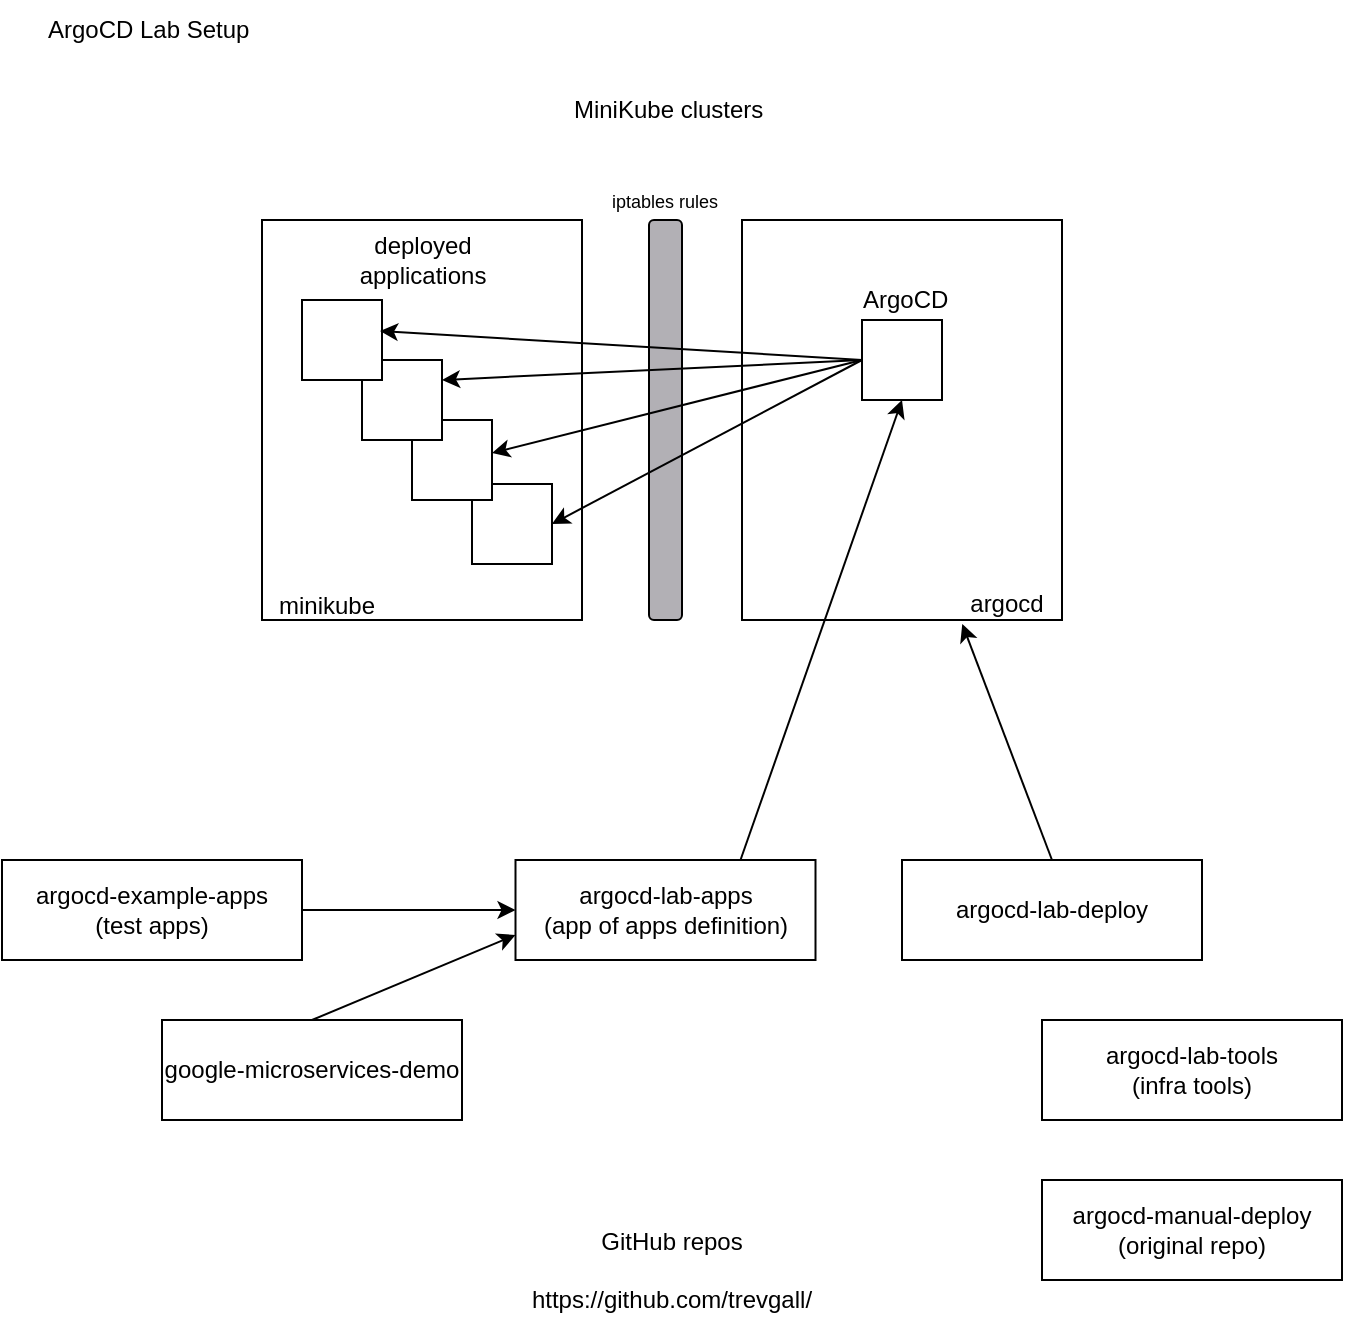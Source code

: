 <mxfile version="22.1.2" type="device">
  <diagram name="Page-1" id="VxV0RPZbpmmn0MBL4h4J">
    <mxGraphModel dx="1147" dy="696" grid="1" gridSize="10" guides="1" tooltips="1" connect="1" arrows="1" fold="1" page="1" pageScale="1" pageWidth="827" pageHeight="1169" math="0" shadow="0">
      <root>
        <mxCell id="0" />
        <mxCell id="1" parent="0" />
        <mxCell id="zNrfemKoxbyKpsAUa707-1" value="" style="rounded=0;whiteSpace=wrap;html=1;" vertex="1" parent="1">
          <mxGeometry x="200" y="160" width="160" height="200" as="geometry" />
        </mxCell>
        <mxCell id="zNrfemKoxbyKpsAUa707-2" value="" style="rounded=0;whiteSpace=wrap;html=1;" vertex="1" parent="1">
          <mxGeometry x="440" y="160" width="160" height="200" as="geometry" />
        </mxCell>
        <mxCell id="zNrfemKoxbyKpsAUa707-3" value="argocd-example-apps&lt;br&gt;(test apps)" style="rounded=0;whiteSpace=wrap;html=1;" vertex="1" parent="1">
          <mxGeometry x="70" y="480" width="150" height="50" as="geometry" />
        </mxCell>
        <mxCell id="zNrfemKoxbyKpsAUa707-4" value="argocd-lab-apps&lt;br&gt;(app of apps definition)" style="rounded=0;whiteSpace=wrap;html=1;" vertex="1" parent="1">
          <mxGeometry x="326.75" y="480" width="150" height="50" as="geometry" />
        </mxCell>
        <mxCell id="zNrfemKoxbyKpsAUa707-5" value="argocd-lab-deploy" style="rounded=0;whiteSpace=wrap;html=1;" vertex="1" parent="1">
          <mxGeometry x="520" y="480" width="150" height="50" as="geometry" />
        </mxCell>
        <mxCell id="zNrfemKoxbyKpsAUa707-6" value="argocd-lab-tools&lt;br&gt;(infra tools)" style="rounded=0;whiteSpace=wrap;html=1;" vertex="1" parent="1">
          <mxGeometry x="590" y="560" width="150" height="50" as="geometry" />
        </mxCell>
        <mxCell id="zNrfemKoxbyKpsAUa707-7" value="argocd-manual-deploy&lt;br&gt;(original repo)" style="rounded=0;whiteSpace=wrap;html=1;" vertex="1" parent="1">
          <mxGeometry x="590" y="640" width="150" height="50" as="geometry" />
        </mxCell>
        <mxCell id="zNrfemKoxbyKpsAUa707-8" value="google-microservices-demo" style="rounded=0;whiteSpace=wrap;html=1;" vertex="1" parent="1">
          <mxGeometry x="150" y="560" width="150" height="50" as="geometry" />
        </mxCell>
        <mxCell id="zNrfemKoxbyKpsAUa707-9" value="MiniKube clusters&amp;nbsp;" style="text;strokeColor=none;align=center;fillColor=none;html=1;verticalAlign=middle;whiteSpace=wrap;rounded=0;" vertex="1" parent="1">
          <mxGeometry x="330" y="90" width="150" height="30" as="geometry" />
        </mxCell>
        <mxCell id="zNrfemKoxbyKpsAUa707-11" value="GitHub repos&lt;br&gt;&lt;br&gt;https://github.com/trevgall/" style="text;strokeColor=none;align=center;fillColor=none;html=1;verticalAlign=middle;whiteSpace=wrap;rounded=0;" vertex="1" parent="1">
          <mxGeometry x="330" y="660" width="150" height="50" as="geometry" />
        </mxCell>
        <mxCell id="zNrfemKoxbyKpsAUa707-12" value="ArgoCD Lab Setup&amp;nbsp;" style="text;strokeColor=none;align=center;fillColor=none;html=1;verticalAlign=middle;whiteSpace=wrap;rounded=0;" vertex="1" parent="1">
          <mxGeometry x="70" y="50" width="150" height="30" as="geometry" />
        </mxCell>
        <mxCell id="zNrfemKoxbyKpsAUa707-13" value="" style="rounded=1;whiteSpace=wrap;html=1;fillColor=#b2b0b5;" vertex="1" parent="1">
          <mxGeometry x="393.5" y="160" width="16.5" height="200" as="geometry" />
        </mxCell>
        <mxCell id="zNrfemKoxbyKpsAUa707-14" value="&lt;font style=&quot;font-size: 9px;&quot;&gt;iptables rules&lt;/font&gt;" style="text;strokeColor=none;align=center;fillColor=none;html=1;verticalAlign=middle;whiteSpace=wrap;rounded=0;" vertex="1" parent="1">
          <mxGeometry x="363.38" y="135" width="76.75" height="30" as="geometry" />
        </mxCell>
        <mxCell id="zNrfemKoxbyKpsAUa707-16" value="minikube" style="text;strokeColor=none;align=center;fillColor=none;html=1;verticalAlign=middle;whiteSpace=wrap;rounded=0;" vertex="1" parent="1">
          <mxGeometry x="188.5" y="343" width="86.5" height="20" as="geometry" />
        </mxCell>
        <mxCell id="zNrfemKoxbyKpsAUa707-17" value="argocd" style="text;strokeColor=none;align=center;fillColor=none;html=1;verticalAlign=middle;whiteSpace=wrap;rounded=0;" vertex="1" parent="1">
          <mxGeometry x="528.5" y="342" width="86.5" height="20" as="geometry" />
        </mxCell>
        <mxCell id="zNrfemKoxbyKpsAUa707-25" value="" style="whiteSpace=wrap;html=1;aspect=fixed;" vertex="1" parent="1">
          <mxGeometry x="500" y="210" width="40" height="40" as="geometry" />
        </mxCell>
        <mxCell id="zNrfemKoxbyKpsAUa707-26" value="ArgoCD&amp;nbsp;" style="text;strokeColor=none;align=center;fillColor=none;html=1;verticalAlign=middle;whiteSpace=wrap;rounded=0;" vertex="1" parent="1">
          <mxGeometry x="480" y="190" width="86.5" height="20" as="geometry" />
        </mxCell>
        <mxCell id="zNrfemKoxbyKpsAUa707-27" value="" style="endArrow=classic;html=1;rounded=0;entryX=1;entryY=0.5;entryDx=0;entryDy=0;" edge="1" parent="1" target="zNrfemKoxbyKpsAUa707-21">
          <mxGeometry width="50" height="50" relative="1" as="geometry">
            <mxPoint x="500" y="230" as="sourcePoint" />
            <mxPoint x="550" y="180" as="targetPoint" />
          </mxGeometry>
        </mxCell>
        <mxCell id="zNrfemKoxbyKpsAUa707-30" value="" style="endArrow=classic;html=1;rounded=0;entryX=1;entryY=0.413;entryDx=0;entryDy=0;entryPerimeter=0;" edge="1" parent="1" target="zNrfemKoxbyKpsAUa707-20">
          <mxGeometry width="50" height="50" relative="1" as="geometry">
            <mxPoint x="500" y="230" as="sourcePoint" />
            <mxPoint x="320" y="270" as="targetPoint" />
          </mxGeometry>
        </mxCell>
        <mxCell id="zNrfemKoxbyKpsAUa707-31" value="" style="endArrow=classic;html=1;rounded=0;exitX=0;exitY=0.5;exitDx=0;exitDy=0;entryX=1;entryY=0.25;entryDx=0;entryDy=0;" edge="1" parent="1" source="zNrfemKoxbyKpsAUa707-25" target="zNrfemKoxbyKpsAUa707-19">
          <mxGeometry width="50" height="50" relative="1" as="geometry">
            <mxPoint x="510" y="240" as="sourcePoint" />
            <mxPoint x="370" y="200" as="targetPoint" />
          </mxGeometry>
        </mxCell>
        <mxCell id="zNrfemKoxbyKpsAUa707-23" value="deployed&lt;br&gt;applications" style="text;strokeColor=none;align=center;fillColor=none;html=1;verticalAlign=middle;whiteSpace=wrap;rounded=0;" vertex="1" parent="1">
          <mxGeometry x="236.75" y="170" width="86.5" height="20" as="geometry" />
        </mxCell>
        <mxCell id="zNrfemKoxbyKpsAUa707-32" value="" style="group" vertex="1" connectable="0" parent="1">
          <mxGeometry x="220" y="200" width="125" height="132" as="geometry" />
        </mxCell>
        <mxCell id="zNrfemKoxbyKpsAUa707-21" value="" style="whiteSpace=wrap;html=1;aspect=fixed;" vertex="1" parent="zNrfemKoxbyKpsAUa707-32">
          <mxGeometry x="85" y="92" width="40" height="40" as="geometry" />
        </mxCell>
        <mxCell id="zNrfemKoxbyKpsAUa707-20" value="" style="whiteSpace=wrap;html=1;aspect=fixed;" vertex="1" parent="zNrfemKoxbyKpsAUa707-32">
          <mxGeometry x="55" y="60" width="40" height="40" as="geometry" />
        </mxCell>
        <mxCell id="zNrfemKoxbyKpsAUa707-19" value="" style="whiteSpace=wrap;html=1;aspect=fixed;" vertex="1" parent="zNrfemKoxbyKpsAUa707-32">
          <mxGeometry x="30" y="30" width="40" height="40" as="geometry" />
        </mxCell>
        <mxCell id="zNrfemKoxbyKpsAUa707-18" value="" style="whiteSpace=wrap;html=1;aspect=fixed;" vertex="1" parent="zNrfemKoxbyKpsAUa707-32">
          <mxGeometry width="40" height="40" as="geometry" />
        </mxCell>
        <mxCell id="zNrfemKoxbyKpsAUa707-33" value="" style="endArrow=classic;html=1;rounded=0;entryX=0.975;entryY=0.388;entryDx=0;entryDy=0;entryPerimeter=0;" edge="1" parent="1" target="zNrfemKoxbyKpsAUa707-18">
          <mxGeometry width="50" height="50" relative="1" as="geometry">
            <mxPoint x="500" y="230" as="sourcePoint" />
            <mxPoint x="300" y="250" as="targetPoint" />
          </mxGeometry>
        </mxCell>
        <mxCell id="zNrfemKoxbyKpsAUa707-34" value="" style="endArrow=classic;html=1;rounded=0;exitX=0.5;exitY=0;exitDx=0;exitDy=0;entryX=0.25;entryY=1;entryDx=0;entryDy=0;" edge="1" parent="1" source="zNrfemKoxbyKpsAUa707-5" target="zNrfemKoxbyKpsAUa707-17">
          <mxGeometry width="50" height="50" relative="1" as="geometry">
            <mxPoint x="683.5" y="398" as="sourcePoint" />
            <mxPoint x="570" y="390" as="targetPoint" />
          </mxGeometry>
        </mxCell>
        <mxCell id="zNrfemKoxbyKpsAUa707-35" value="" style="endArrow=classic;html=1;rounded=0;exitX=0.75;exitY=0;exitDx=0;exitDy=0;entryX=0.5;entryY=1;entryDx=0;entryDy=0;" edge="1" parent="1" source="zNrfemKoxbyKpsAUa707-4" target="zNrfemKoxbyKpsAUa707-25">
          <mxGeometry width="50" height="50" relative="1" as="geometry">
            <mxPoint x="605" y="490" as="sourcePoint" />
            <mxPoint x="560" y="372" as="targetPoint" />
          </mxGeometry>
        </mxCell>
        <mxCell id="zNrfemKoxbyKpsAUa707-36" value="" style="endArrow=classic;html=1;rounded=0;exitX=1;exitY=0.5;exitDx=0;exitDy=0;entryX=0;entryY=0.5;entryDx=0;entryDy=0;" edge="1" parent="1" source="zNrfemKoxbyKpsAUa707-3" target="zNrfemKoxbyKpsAUa707-4">
          <mxGeometry width="50" height="50" relative="1" as="geometry">
            <mxPoint x="449" y="490" as="sourcePoint" />
            <mxPoint x="530" y="260" as="targetPoint" />
          </mxGeometry>
        </mxCell>
        <mxCell id="zNrfemKoxbyKpsAUa707-37" value="" style="endArrow=classic;html=1;rounded=0;exitX=0.5;exitY=0;exitDx=0;exitDy=0;entryX=0;entryY=0.75;entryDx=0;entryDy=0;" edge="1" parent="1" source="zNrfemKoxbyKpsAUa707-8" target="zNrfemKoxbyKpsAUa707-4">
          <mxGeometry width="50" height="50" relative="1" as="geometry">
            <mxPoint x="230" y="515" as="sourcePoint" />
            <mxPoint x="340" y="570" as="targetPoint" />
          </mxGeometry>
        </mxCell>
      </root>
    </mxGraphModel>
  </diagram>
</mxfile>
